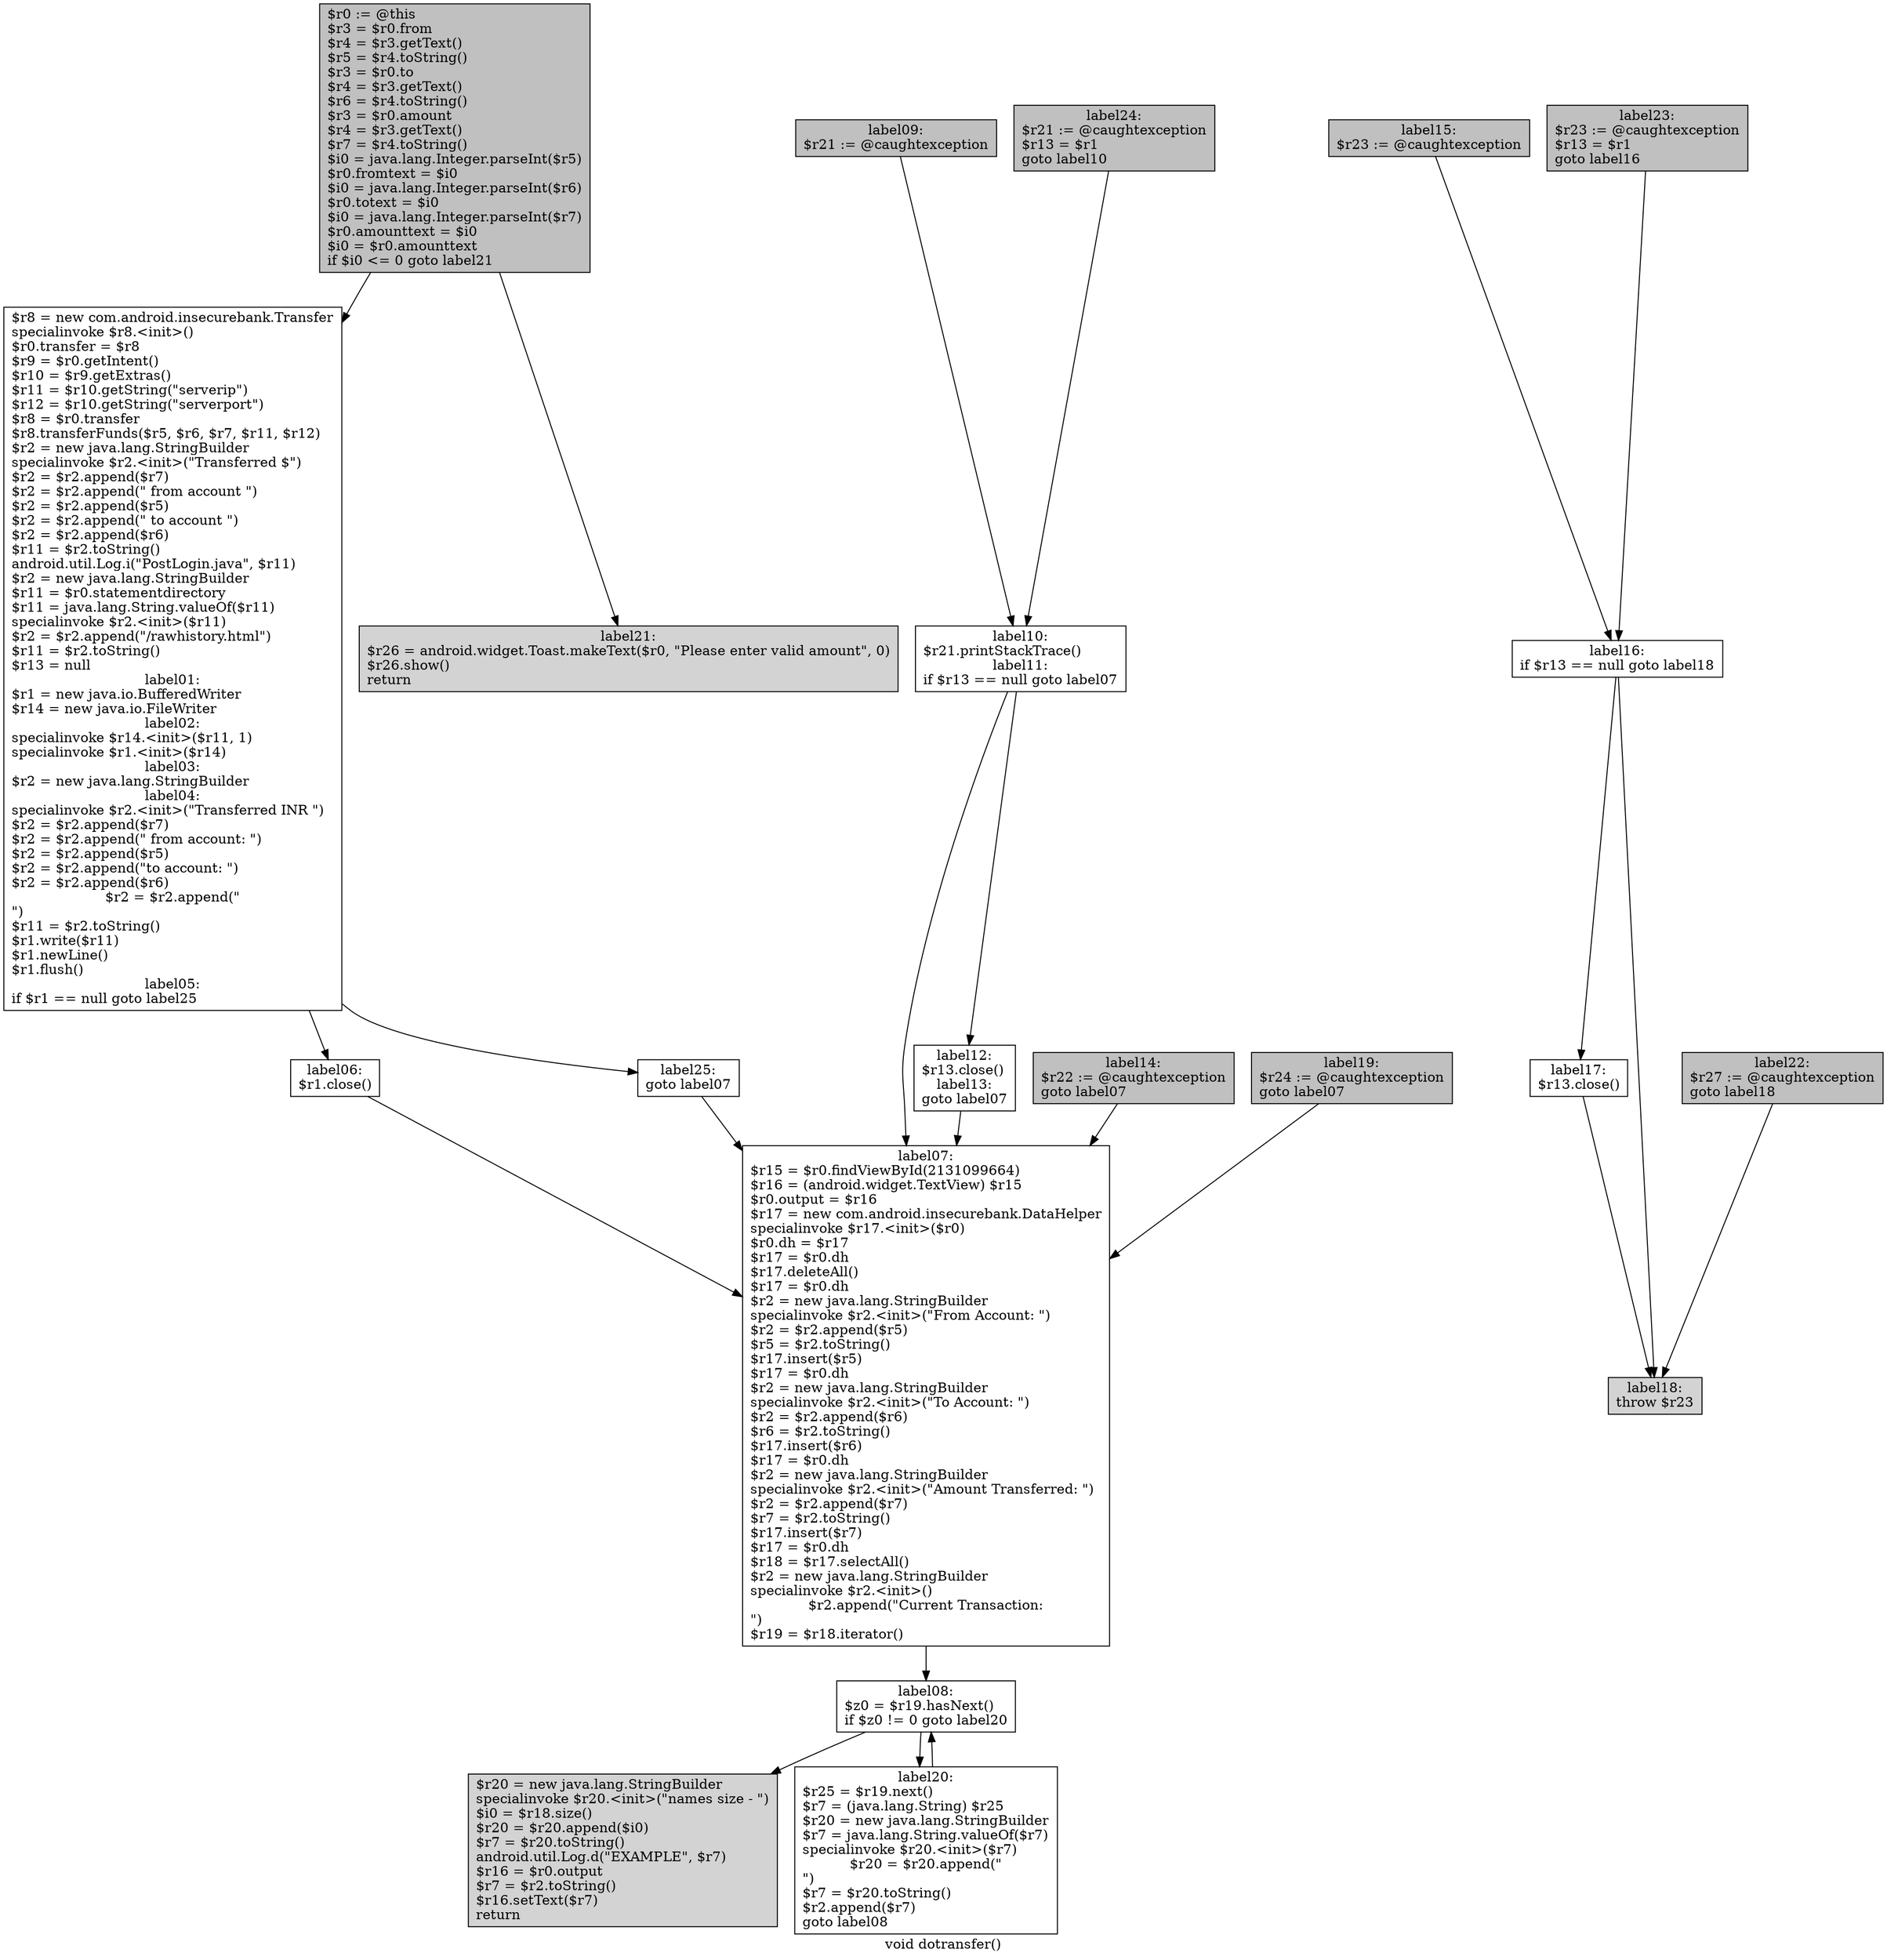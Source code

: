 digraph "void dotransfer()" {
    label="void dotransfer()";
    node [shape=box];
    "0" [style=filled,fillcolor=gray,label="$r0 := @this\l$r3 = $r0.from\l$r4 = $r3.getText()\l$r5 = $r4.toString()\l$r3 = $r0.to\l$r4 = $r3.getText()\l$r6 = $r4.toString()\l$r3 = $r0.amount\l$r4 = $r3.getText()\l$r7 = $r4.toString()\l$i0 = java.lang.Integer.parseInt($r5)\l$r0.fromtext = $i0\l$i0 = java.lang.Integer.parseInt($r6)\l$r0.totext = $i0\l$i0 = java.lang.Integer.parseInt($r7)\l$r0.amounttext = $i0\l$i0 = $r0.amounttext\lif $i0 <= 0 goto label21\l",];
    "1" [label="$r8 = new com.android.insecurebank.Transfer\lspecialinvoke $r8.<init>()\l$r0.transfer = $r8\l$r9 = $r0.getIntent()\l$r10 = $r9.getExtras()\l$r11 = $r10.getString(\"serverip\")\l$r12 = $r10.getString(\"serverport\")\l$r8 = $r0.transfer\l$r8.transferFunds($r5, $r6, $r7, $r11, $r12)\l$r2 = new java.lang.StringBuilder\lspecialinvoke $r2.<init>(\"Transferred $\")\l$r2 = $r2.append($r7)\l$r2 = $r2.append(\" from account \")\l$r2 = $r2.append($r5)\l$r2 = $r2.append(\" to account \")\l$r2 = $r2.append($r6)\l$r11 = $r2.toString()\landroid.util.Log.i(\"PostLogin.java\", $r11)\l$r2 = new java.lang.StringBuilder\l$r11 = $r0.statementdirectory\l$r11 = java.lang.String.valueOf($r11)\lspecialinvoke $r2.<init>($r11)\l$r2 = $r2.append(\"/rawhistory.html\")\l$r11 = $r2.toString()\l$r13 = null\llabel01:\n$r1 = new java.io.BufferedWriter\l$r14 = new java.io.FileWriter\llabel02:\nspecialinvoke $r14.<init>($r11, 1)\lspecialinvoke $r1.<init>($r14)\llabel03:\n$r2 = new java.lang.StringBuilder\llabel04:\nspecialinvoke $r2.<init>(\"Transferred INR \")\l$r2 = $r2.append($r7)\l$r2 = $r2.append(\" from account: \")\l$r2 = $r2.append($r5)\l$r2 = $r2.append(\"to account: \")\l$r2 = $r2.append($r6)\l$r2 = $r2.append(\"\n\")\l$r11 = $r2.toString()\l$r1.write($r11)\l$r1.newLine()\l$r1.flush()\llabel05:\nif $r1 == null goto label25\l",];
    "0"->"1";
    "16" [style=filled,fillcolor=lightgray,label="label21:\n$r26 = android.widget.Toast.makeText($r0, \"Please enter valid amount\", 0)\l$r26.show()\lreturn\l",];
    "0"->"16";
    "2" [label="label06:\n$r1.close()\l",];
    "1"->"2";
    "20" [label="label25:\ngoto label07\l",];
    "1"->"20";
    "3" [label="label07:\n$r15 = $r0.findViewById(2131099664)\l$r16 = (android.widget.TextView) $r15\l$r0.output = $r16\l$r17 = new com.android.insecurebank.DataHelper\lspecialinvoke $r17.<init>($r0)\l$r0.dh = $r17\l$r17 = $r0.dh\l$r17.deleteAll()\l$r17 = $r0.dh\l$r2 = new java.lang.StringBuilder\lspecialinvoke $r2.<init>(\"From Account: \")\l$r2 = $r2.append($r5)\l$r5 = $r2.toString()\l$r17.insert($r5)\l$r17 = $r0.dh\l$r2 = new java.lang.StringBuilder\lspecialinvoke $r2.<init>(\"To Account: \")\l$r2 = $r2.append($r6)\l$r6 = $r2.toString()\l$r17.insert($r6)\l$r17 = $r0.dh\l$r2 = new java.lang.StringBuilder\lspecialinvoke $r2.<init>(\"Amount Transferred: \")\l$r2 = $r2.append($r7)\l$r7 = $r2.toString()\l$r17.insert($r7)\l$r17 = $r0.dh\l$r18 = $r17.selectAll()\l$r2 = new java.lang.StringBuilder\lspecialinvoke $r2.<init>()\l$r2.append(\"Current Transaction:\n\")\l$r19 = $r18.iterator()\l",];
    "2"->"3";
    "4" [label="label08:\n$z0 = $r19.hasNext()\lif $z0 != 0 goto label20\l",];
    "3"->"4";
    "5" [style=filled,fillcolor=lightgray,label="$r20 = new java.lang.StringBuilder\lspecialinvoke $r20.<init>(\"names size - \")\l$i0 = $r18.size()\l$r20 = $r20.append($i0)\l$r7 = $r20.toString()\landroid.util.Log.d(\"EXAMPLE\", $r7)\l$r16 = $r0.output\l$r7 = $r2.toString()\l$r16.setText($r7)\lreturn\l",];
    "4"->"5";
    "15" [label="label20:\n$r25 = $r19.next()\l$r7 = (java.lang.String) $r25\l$r20 = new java.lang.StringBuilder\l$r7 = java.lang.String.valueOf($r7)\lspecialinvoke $r20.<init>($r7)\l$r20 = $r20.append(\"\n\")\l$r7 = $r20.toString()\l$r2.append($r7)\lgoto label08\l",];
    "4"->"15";
    "6" [style=filled,fillcolor=gray,label="label09:\n$r21 := @caughtexception\l",];
    "7" [label="label10:\n$r21.printStackTrace()\llabel11:\nif $r13 == null goto label07\l",];
    "6"->"7";
    "7"->"3";
    "8" [label="label12:\n$r13.close()\llabel13:\ngoto label07\l",];
    "7"->"8";
    "8"->"3";
    "9" [style=filled,fillcolor=gray,label="label14:\n$r22 := @caughtexception\lgoto label07\l",];
    "9"->"3";
    "10" [style=filled,fillcolor=gray,label="label15:\n$r23 := @caughtexception\l",];
    "11" [label="label16:\nif $r13 == null goto label18\l",];
    "10"->"11";
    "12" [label="label17:\n$r13.close()\l",];
    "11"->"12";
    "13" [style=filled,fillcolor=lightgray,label="label18:\nthrow $r23\l",];
    "11"->"13";
    "12"->"13";
    "14" [style=filled,fillcolor=gray,label="label19:\n$r24 := @caughtexception\lgoto label07\l",];
    "14"->"3";
    "15"->"4";
    "17" [style=filled,fillcolor=gray,label="label22:\n$r27 := @caughtexception\lgoto label18\l",];
    "17"->"13";
    "18" [style=filled,fillcolor=gray,label="label23:\n$r23 := @caughtexception\l$r13 = $r1\lgoto label16\l",];
    "18"->"11";
    "19" [style=filled,fillcolor=gray,label="label24:\n$r21 := @caughtexception\l$r13 = $r1\lgoto label10\l",];
    "19"->"7";
    "20"->"3";
}

